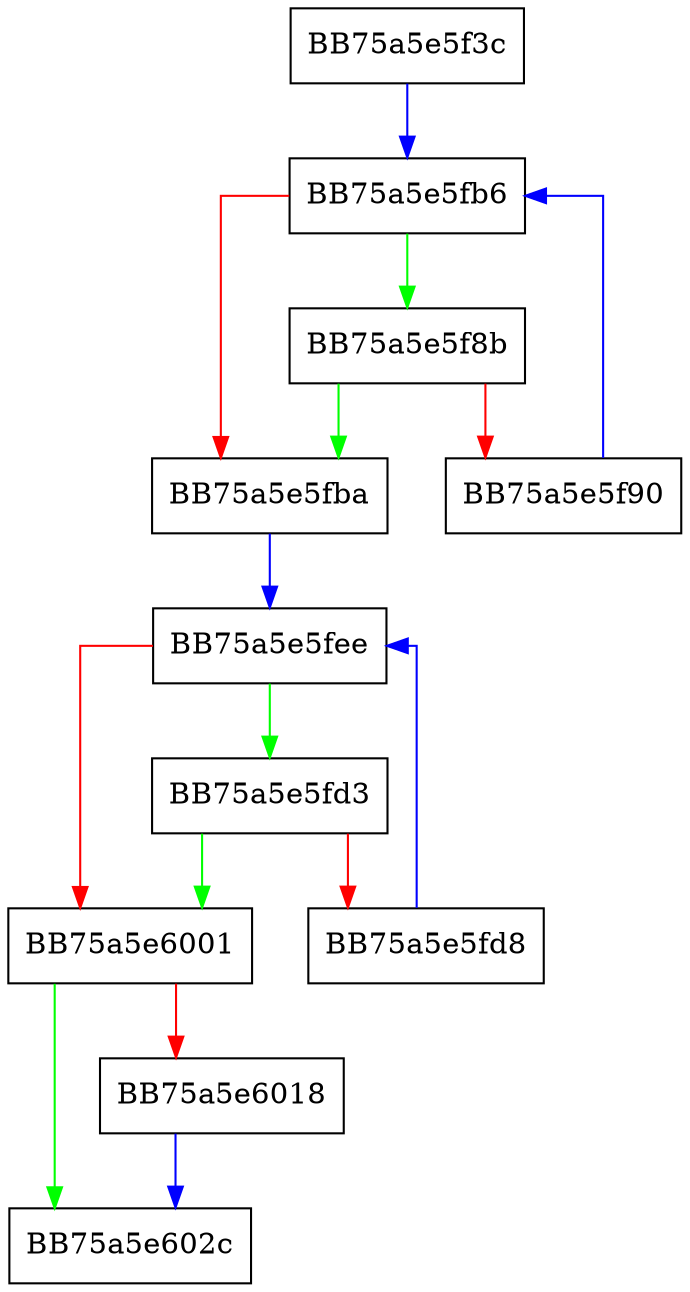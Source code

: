 digraph get_relo_indexes {
  node [shape="box"];
  graph [splines=ortho];
  BB75a5e5f3c -> BB75a5e5fb6 [color="blue"];
  BB75a5e5f8b -> BB75a5e5fba [color="green"];
  BB75a5e5f8b -> BB75a5e5f90 [color="red"];
  BB75a5e5f90 -> BB75a5e5fb6 [color="blue"];
  BB75a5e5fb6 -> BB75a5e5f8b [color="green"];
  BB75a5e5fb6 -> BB75a5e5fba [color="red"];
  BB75a5e5fba -> BB75a5e5fee [color="blue"];
  BB75a5e5fd3 -> BB75a5e6001 [color="green"];
  BB75a5e5fd3 -> BB75a5e5fd8 [color="red"];
  BB75a5e5fd8 -> BB75a5e5fee [color="blue"];
  BB75a5e5fee -> BB75a5e5fd3 [color="green"];
  BB75a5e5fee -> BB75a5e6001 [color="red"];
  BB75a5e6001 -> BB75a5e602c [color="green"];
  BB75a5e6001 -> BB75a5e6018 [color="red"];
  BB75a5e6018 -> BB75a5e602c [color="blue"];
}